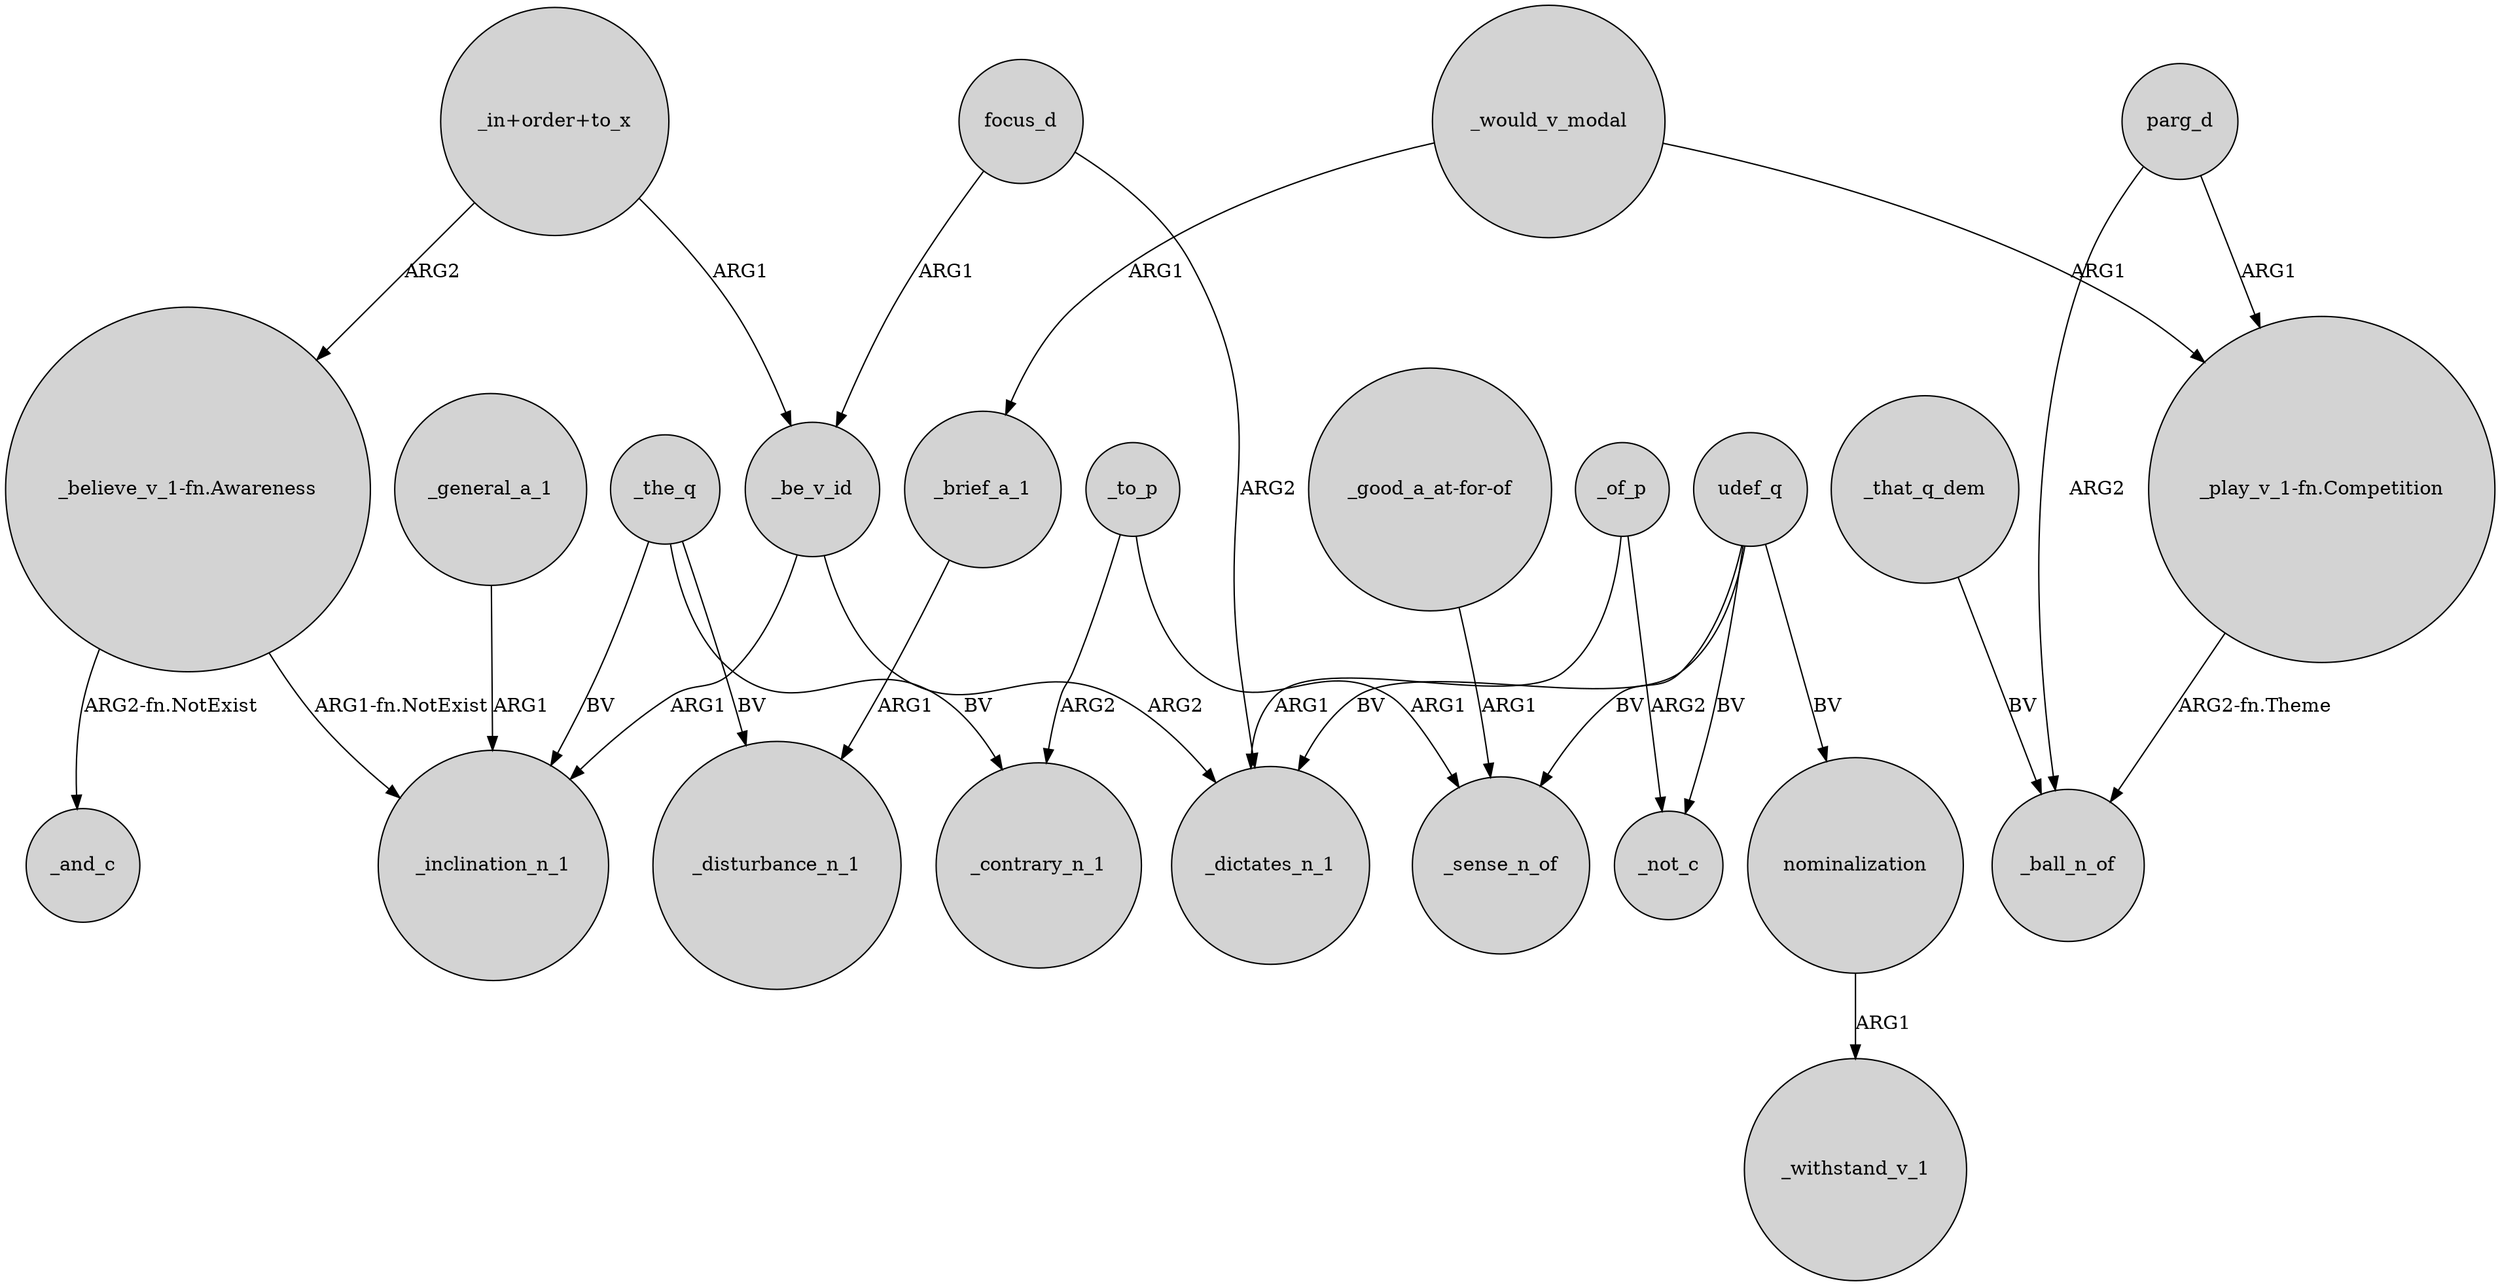 digraph {
	node [shape=circle style=filled]
	_to_p -> _contrary_n_1 [label=ARG2]
	"_in+order+to_x" -> "_believe_v_1-fn.Awareness" [label=ARG2]
	parg_d -> _ball_n_of [label=ARG2]
	_the_q -> _inclination_n_1 [label=BV]
	_of_p -> _dictates_n_1 [label=ARG1]
	nominalization -> _withstand_v_1 [label=ARG1]
	"_play_v_1-fn.Competition" -> _ball_n_of [label="ARG2-fn.Theme"]
	"_in+order+to_x" -> _be_v_id [label=ARG1]
	_of_p -> _not_c [label=ARG2]
	_to_p -> _sense_n_of [label=ARG1]
	"_good_a_at-for-of" -> _sense_n_of [label=ARG1]
	focus_d -> _dictates_n_1 [label=ARG2]
	focus_d -> _be_v_id [label=ARG1]
	_be_v_id -> _dictates_n_1 [label=ARG2]
	_brief_a_1 -> _disturbance_n_1 [label=ARG1]
	_the_q -> _contrary_n_1 [label=BV]
	udef_q -> _sense_n_of [label=BV]
	"_believe_v_1-fn.Awareness" -> _inclination_n_1 [label="ARG1-fn.NotExist"]
	_would_v_modal -> "_play_v_1-fn.Competition" [label=ARG1]
	_be_v_id -> _inclination_n_1 [label=ARG1]
	parg_d -> "_play_v_1-fn.Competition" [label=ARG1]
	udef_q -> nominalization [label=BV]
	"_believe_v_1-fn.Awareness" -> _and_c [label="ARG2-fn.NotExist"]
	_the_q -> _disturbance_n_1 [label=BV]
	_would_v_modal -> _brief_a_1 [label=ARG1]
	udef_q -> _not_c [label=BV]
	_general_a_1 -> _inclination_n_1 [label=ARG1]
	udef_q -> _dictates_n_1 [label=BV]
	_that_q_dem -> _ball_n_of [label=BV]
}
